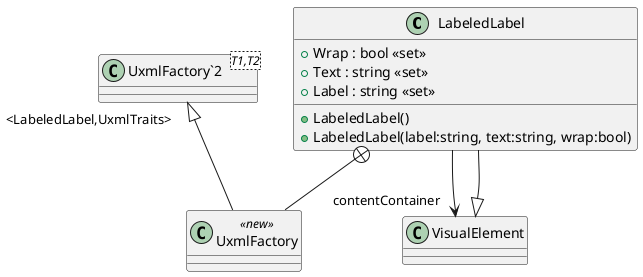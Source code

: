 @startuml
class LabeledLabel {
    + Wrap : bool <<set>>
    + Text : string <<set>>
    + Label : string <<set>>
    + LabeledLabel()
    + LabeledLabel(label:string, text:string, wrap:bool)
}
class UxmlFactory <<new>> {
}
class "UxmlFactory`2"<T1,T2> {
}
VisualElement <|-- LabeledLabel
LabeledLabel --> "contentContainer" VisualElement
LabeledLabel +-- UxmlFactory
"UxmlFactory`2" "<LabeledLabel,UxmlTraits>" <|-- UxmlFactory
@enduml
